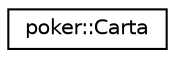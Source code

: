 digraph "Gráfico de Hierarquia de Classes"
{
  edge [fontname="Helvetica",fontsize="10",labelfontname="Helvetica",labelfontsize="10"];
  node [fontname="Helvetica",fontsize="10",shape=record];
  rankdir="LR";
  Node0 [label="poker::Carta",height=0.2,width=0.4,color="black", fillcolor="white", style="filled",URL="$classpoker_1_1Carta.html"];
}
